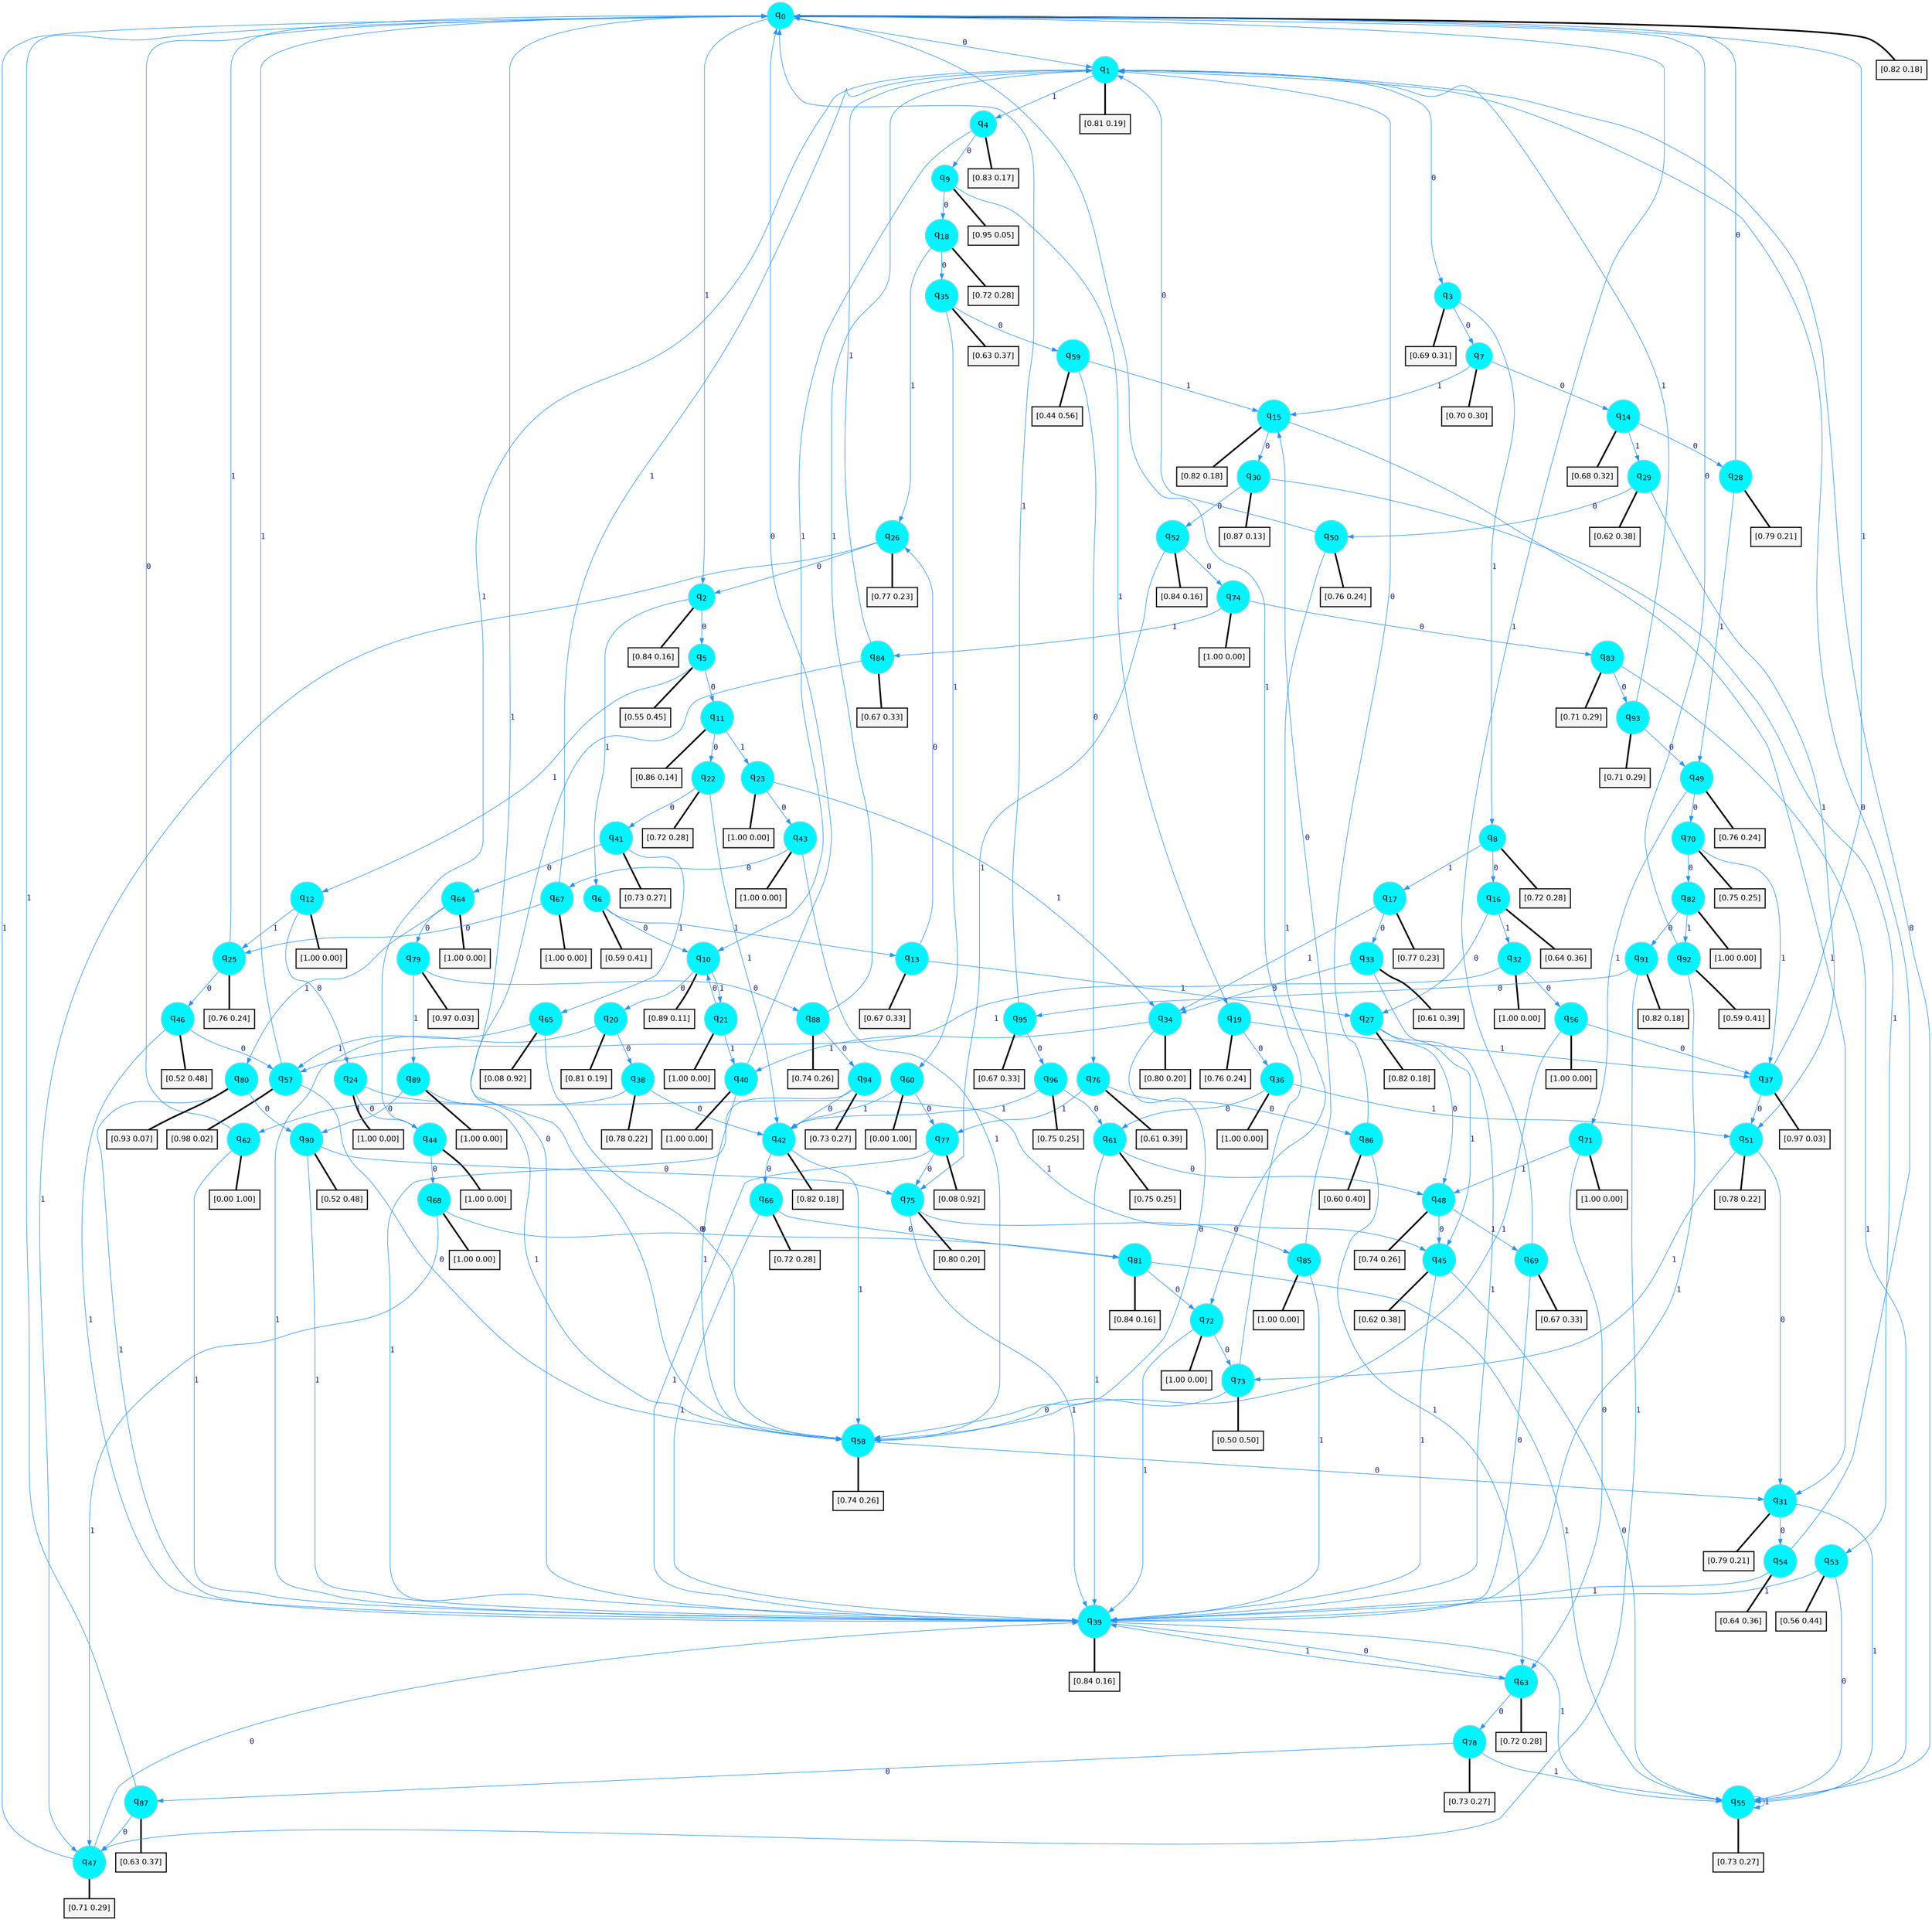 digraph G {
graph [
bgcolor=transparent, dpi=300, rankdir=TD, size="40,25"];
node [
color=gray, fillcolor=turquoise1, fontcolor=black, fontname=Helvetica, fontsize=16, fontweight=bold, shape=circle, style=filled];
edge [
arrowsize=1, color=dodgerblue1, fontcolor=midnightblue, fontname=courier, fontweight=bold, penwidth=1, style=solid, weight=20];
0[label=<q<SUB>0</SUB>>];
1[label=<q<SUB>1</SUB>>];
2[label=<q<SUB>2</SUB>>];
3[label=<q<SUB>3</SUB>>];
4[label=<q<SUB>4</SUB>>];
5[label=<q<SUB>5</SUB>>];
6[label=<q<SUB>6</SUB>>];
7[label=<q<SUB>7</SUB>>];
8[label=<q<SUB>8</SUB>>];
9[label=<q<SUB>9</SUB>>];
10[label=<q<SUB>10</SUB>>];
11[label=<q<SUB>11</SUB>>];
12[label=<q<SUB>12</SUB>>];
13[label=<q<SUB>13</SUB>>];
14[label=<q<SUB>14</SUB>>];
15[label=<q<SUB>15</SUB>>];
16[label=<q<SUB>16</SUB>>];
17[label=<q<SUB>17</SUB>>];
18[label=<q<SUB>18</SUB>>];
19[label=<q<SUB>19</SUB>>];
20[label=<q<SUB>20</SUB>>];
21[label=<q<SUB>21</SUB>>];
22[label=<q<SUB>22</SUB>>];
23[label=<q<SUB>23</SUB>>];
24[label=<q<SUB>24</SUB>>];
25[label=<q<SUB>25</SUB>>];
26[label=<q<SUB>26</SUB>>];
27[label=<q<SUB>27</SUB>>];
28[label=<q<SUB>28</SUB>>];
29[label=<q<SUB>29</SUB>>];
30[label=<q<SUB>30</SUB>>];
31[label=<q<SUB>31</SUB>>];
32[label=<q<SUB>32</SUB>>];
33[label=<q<SUB>33</SUB>>];
34[label=<q<SUB>34</SUB>>];
35[label=<q<SUB>35</SUB>>];
36[label=<q<SUB>36</SUB>>];
37[label=<q<SUB>37</SUB>>];
38[label=<q<SUB>38</SUB>>];
39[label=<q<SUB>39</SUB>>];
40[label=<q<SUB>40</SUB>>];
41[label=<q<SUB>41</SUB>>];
42[label=<q<SUB>42</SUB>>];
43[label=<q<SUB>43</SUB>>];
44[label=<q<SUB>44</SUB>>];
45[label=<q<SUB>45</SUB>>];
46[label=<q<SUB>46</SUB>>];
47[label=<q<SUB>47</SUB>>];
48[label=<q<SUB>48</SUB>>];
49[label=<q<SUB>49</SUB>>];
50[label=<q<SUB>50</SUB>>];
51[label=<q<SUB>51</SUB>>];
52[label=<q<SUB>52</SUB>>];
53[label=<q<SUB>53</SUB>>];
54[label=<q<SUB>54</SUB>>];
55[label=<q<SUB>55</SUB>>];
56[label=<q<SUB>56</SUB>>];
57[label=<q<SUB>57</SUB>>];
58[label=<q<SUB>58</SUB>>];
59[label=<q<SUB>59</SUB>>];
60[label=<q<SUB>60</SUB>>];
61[label=<q<SUB>61</SUB>>];
62[label=<q<SUB>62</SUB>>];
63[label=<q<SUB>63</SUB>>];
64[label=<q<SUB>64</SUB>>];
65[label=<q<SUB>65</SUB>>];
66[label=<q<SUB>66</SUB>>];
67[label=<q<SUB>67</SUB>>];
68[label=<q<SUB>68</SUB>>];
69[label=<q<SUB>69</SUB>>];
70[label=<q<SUB>70</SUB>>];
71[label=<q<SUB>71</SUB>>];
72[label=<q<SUB>72</SUB>>];
73[label=<q<SUB>73</SUB>>];
74[label=<q<SUB>74</SUB>>];
75[label=<q<SUB>75</SUB>>];
76[label=<q<SUB>76</SUB>>];
77[label=<q<SUB>77</SUB>>];
78[label=<q<SUB>78</SUB>>];
79[label=<q<SUB>79</SUB>>];
80[label=<q<SUB>80</SUB>>];
81[label=<q<SUB>81</SUB>>];
82[label=<q<SUB>82</SUB>>];
83[label=<q<SUB>83</SUB>>];
84[label=<q<SUB>84</SUB>>];
85[label=<q<SUB>85</SUB>>];
86[label=<q<SUB>86</SUB>>];
87[label=<q<SUB>87</SUB>>];
88[label=<q<SUB>88</SUB>>];
89[label=<q<SUB>89</SUB>>];
90[label=<q<SUB>90</SUB>>];
91[label=<q<SUB>91</SUB>>];
92[label=<q<SUB>92</SUB>>];
93[label=<q<SUB>93</SUB>>];
94[label=<q<SUB>94</SUB>>];
95[label=<q<SUB>95</SUB>>];
96[label=<q<SUB>96</SUB>>];
97[label="[0.82 0.18]", shape=box,fontcolor=black, fontname=Helvetica, fontsize=14, penwidth=2, fillcolor=whitesmoke,color=black];
98[label="[0.81 0.19]", shape=box,fontcolor=black, fontname=Helvetica, fontsize=14, penwidth=2, fillcolor=whitesmoke,color=black];
99[label="[0.84 0.16]", shape=box,fontcolor=black, fontname=Helvetica, fontsize=14, penwidth=2, fillcolor=whitesmoke,color=black];
100[label="[0.69 0.31]", shape=box,fontcolor=black, fontname=Helvetica, fontsize=14, penwidth=2, fillcolor=whitesmoke,color=black];
101[label="[0.83 0.17]", shape=box,fontcolor=black, fontname=Helvetica, fontsize=14, penwidth=2, fillcolor=whitesmoke,color=black];
102[label="[0.55 0.45]", shape=box,fontcolor=black, fontname=Helvetica, fontsize=14, penwidth=2, fillcolor=whitesmoke,color=black];
103[label="[0.59 0.41]", shape=box,fontcolor=black, fontname=Helvetica, fontsize=14, penwidth=2, fillcolor=whitesmoke,color=black];
104[label="[0.70 0.30]", shape=box,fontcolor=black, fontname=Helvetica, fontsize=14, penwidth=2, fillcolor=whitesmoke,color=black];
105[label="[0.72 0.28]", shape=box,fontcolor=black, fontname=Helvetica, fontsize=14, penwidth=2, fillcolor=whitesmoke,color=black];
106[label="[0.95 0.05]", shape=box,fontcolor=black, fontname=Helvetica, fontsize=14, penwidth=2, fillcolor=whitesmoke,color=black];
107[label="[0.89 0.11]", shape=box,fontcolor=black, fontname=Helvetica, fontsize=14, penwidth=2, fillcolor=whitesmoke,color=black];
108[label="[0.86 0.14]", shape=box,fontcolor=black, fontname=Helvetica, fontsize=14, penwidth=2, fillcolor=whitesmoke,color=black];
109[label="[1.00 0.00]", shape=box,fontcolor=black, fontname=Helvetica, fontsize=14, penwidth=2, fillcolor=whitesmoke,color=black];
110[label="[0.67 0.33]", shape=box,fontcolor=black, fontname=Helvetica, fontsize=14, penwidth=2, fillcolor=whitesmoke,color=black];
111[label="[0.68 0.32]", shape=box,fontcolor=black, fontname=Helvetica, fontsize=14, penwidth=2, fillcolor=whitesmoke,color=black];
112[label="[0.82 0.18]", shape=box,fontcolor=black, fontname=Helvetica, fontsize=14, penwidth=2, fillcolor=whitesmoke,color=black];
113[label="[0.64 0.36]", shape=box,fontcolor=black, fontname=Helvetica, fontsize=14, penwidth=2, fillcolor=whitesmoke,color=black];
114[label="[0.77 0.23]", shape=box,fontcolor=black, fontname=Helvetica, fontsize=14, penwidth=2, fillcolor=whitesmoke,color=black];
115[label="[0.72 0.28]", shape=box,fontcolor=black, fontname=Helvetica, fontsize=14, penwidth=2, fillcolor=whitesmoke,color=black];
116[label="[0.76 0.24]", shape=box,fontcolor=black, fontname=Helvetica, fontsize=14, penwidth=2, fillcolor=whitesmoke,color=black];
117[label="[0.81 0.19]", shape=box,fontcolor=black, fontname=Helvetica, fontsize=14, penwidth=2, fillcolor=whitesmoke,color=black];
118[label="[1.00 0.00]", shape=box,fontcolor=black, fontname=Helvetica, fontsize=14, penwidth=2, fillcolor=whitesmoke,color=black];
119[label="[0.72 0.28]", shape=box,fontcolor=black, fontname=Helvetica, fontsize=14, penwidth=2, fillcolor=whitesmoke,color=black];
120[label="[1.00 0.00]", shape=box,fontcolor=black, fontname=Helvetica, fontsize=14, penwidth=2, fillcolor=whitesmoke,color=black];
121[label="[1.00 0.00]", shape=box,fontcolor=black, fontname=Helvetica, fontsize=14, penwidth=2, fillcolor=whitesmoke,color=black];
122[label="[0.76 0.24]", shape=box,fontcolor=black, fontname=Helvetica, fontsize=14, penwidth=2, fillcolor=whitesmoke,color=black];
123[label="[0.77 0.23]", shape=box,fontcolor=black, fontname=Helvetica, fontsize=14, penwidth=2, fillcolor=whitesmoke,color=black];
124[label="[0.82 0.18]", shape=box,fontcolor=black, fontname=Helvetica, fontsize=14, penwidth=2, fillcolor=whitesmoke,color=black];
125[label="[0.79 0.21]", shape=box,fontcolor=black, fontname=Helvetica, fontsize=14, penwidth=2, fillcolor=whitesmoke,color=black];
126[label="[0.62 0.38]", shape=box,fontcolor=black, fontname=Helvetica, fontsize=14, penwidth=2, fillcolor=whitesmoke,color=black];
127[label="[0.87 0.13]", shape=box,fontcolor=black, fontname=Helvetica, fontsize=14, penwidth=2, fillcolor=whitesmoke,color=black];
128[label="[0.79 0.21]", shape=box,fontcolor=black, fontname=Helvetica, fontsize=14, penwidth=2, fillcolor=whitesmoke,color=black];
129[label="[1.00 0.00]", shape=box,fontcolor=black, fontname=Helvetica, fontsize=14, penwidth=2, fillcolor=whitesmoke,color=black];
130[label="[0.61 0.39]", shape=box,fontcolor=black, fontname=Helvetica, fontsize=14, penwidth=2, fillcolor=whitesmoke,color=black];
131[label="[0.80 0.20]", shape=box,fontcolor=black, fontname=Helvetica, fontsize=14, penwidth=2, fillcolor=whitesmoke,color=black];
132[label="[0.63 0.37]", shape=box,fontcolor=black, fontname=Helvetica, fontsize=14, penwidth=2, fillcolor=whitesmoke,color=black];
133[label="[1.00 0.00]", shape=box,fontcolor=black, fontname=Helvetica, fontsize=14, penwidth=2, fillcolor=whitesmoke,color=black];
134[label="[0.97 0.03]", shape=box,fontcolor=black, fontname=Helvetica, fontsize=14, penwidth=2, fillcolor=whitesmoke,color=black];
135[label="[0.78 0.22]", shape=box,fontcolor=black, fontname=Helvetica, fontsize=14, penwidth=2, fillcolor=whitesmoke,color=black];
136[label="[0.84 0.16]", shape=box,fontcolor=black, fontname=Helvetica, fontsize=14, penwidth=2, fillcolor=whitesmoke,color=black];
137[label="[1.00 0.00]", shape=box,fontcolor=black, fontname=Helvetica, fontsize=14, penwidth=2, fillcolor=whitesmoke,color=black];
138[label="[0.73 0.27]", shape=box,fontcolor=black, fontname=Helvetica, fontsize=14, penwidth=2, fillcolor=whitesmoke,color=black];
139[label="[0.82 0.18]", shape=box,fontcolor=black, fontname=Helvetica, fontsize=14, penwidth=2, fillcolor=whitesmoke,color=black];
140[label="[1.00 0.00]", shape=box,fontcolor=black, fontname=Helvetica, fontsize=14, penwidth=2, fillcolor=whitesmoke,color=black];
141[label="[1.00 0.00]", shape=box,fontcolor=black, fontname=Helvetica, fontsize=14, penwidth=2, fillcolor=whitesmoke,color=black];
142[label="[0.62 0.38]", shape=box,fontcolor=black, fontname=Helvetica, fontsize=14, penwidth=2, fillcolor=whitesmoke,color=black];
143[label="[0.52 0.48]", shape=box,fontcolor=black, fontname=Helvetica, fontsize=14, penwidth=2, fillcolor=whitesmoke,color=black];
144[label="[0.71 0.29]", shape=box,fontcolor=black, fontname=Helvetica, fontsize=14, penwidth=2, fillcolor=whitesmoke,color=black];
145[label="[0.74 0.26]", shape=box,fontcolor=black, fontname=Helvetica, fontsize=14, penwidth=2, fillcolor=whitesmoke,color=black];
146[label="[0.76 0.24]", shape=box,fontcolor=black, fontname=Helvetica, fontsize=14, penwidth=2, fillcolor=whitesmoke,color=black];
147[label="[0.76 0.24]", shape=box,fontcolor=black, fontname=Helvetica, fontsize=14, penwidth=2, fillcolor=whitesmoke,color=black];
148[label="[0.78 0.22]", shape=box,fontcolor=black, fontname=Helvetica, fontsize=14, penwidth=2, fillcolor=whitesmoke,color=black];
149[label="[0.84 0.16]", shape=box,fontcolor=black, fontname=Helvetica, fontsize=14, penwidth=2, fillcolor=whitesmoke,color=black];
150[label="[0.56 0.44]", shape=box,fontcolor=black, fontname=Helvetica, fontsize=14, penwidth=2, fillcolor=whitesmoke,color=black];
151[label="[0.64 0.36]", shape=box,fontcolor=black, fontname=Helvetica, fontsize=14, penwidth=2, fillcolor=whitesmoke,color=black];
152[label="[0.73 0.27]", shape=box,fontcolor=black, fontname=Helvetica, fontsize=14, penwidth=2, fillcolor=whitesmoke,color=black];
153[label="[1.00 0.00]", shape=box,fontcolor=black, fontname=Helvetica, fontsize=14, penwidth=2, fillcolor=whitesmoke,color=black];
154[label="[0.98 0.02]", shape=box,fontcolor=black, fontname=Helvetica, fontsize=14, penwidth=2, fillcolor=whitesmoke,color=black];
155[label="[0.74 0.26]", shape=box,fontcolor=black, fontname=Helvetica, fontsize=14, penwidth=2, fillcolor=whitesmoke,color=black];
156[label="[0.44 0.56]", shape=box,fontcolor=black, fontname=Helvetica, fontsize=14, penwidth=2, fillcolor=whitesmoke,color=black];
157[label="[0.00 1.00]", shape=box,fontcolor=black, fontname=Helvetica, fontsize=14, penwidth=2, fillcolor=whitesmoke,color=black];
158[label="[0.75 0.25]", shape=box,fontcolor=black, fontname=Helvetica, fontsize=14, penwidth=2, fillcolor=whitesmoke,color=black];
159[label="[0.00 1.00]", shape=box,fontcolor=black, fontname=Helvetica, fontsize=14, penwidth=2, fillcolor=whitesmoke,color=black];
160[label="[0.72 0.28]", shape=box,fontcolor=black, fontname=Helvetica, fontsize=14, penwidth=2, fillcolor=whitesmoke,color=black];
161[label="[1.00 0.00]", shape=box,fontcolor=black, fontname=Helvetica, fontsize=14, penwidth=2, fillcolor=whitesmoke,color=black];
162[label="[0.08 0.92]", shape=box,fontcolor=black, fontname=Helvetica, fontsize=14, penwidth=2, fillcolor=whitesmoke,color=black];
163[label="[0.72 0.28]", shape=box,fontcolor=black, fontname=Helvetica, fontsize=14, penwidth=2, fillcolor=whitesmoke,color=black];
164[label="[1.00 0.00]", shape=box,fontcolor=black, fontname=Helvetica, fontsize=14, penwidth=2, fillcolor=whitesmoke,color=black];
165[label="[1.00 0.00]", shape=box,fontcolor=black, fontname=Helvetica, fontsize=14, penwidth=2, fillcolor=whitesmoke,color=black];
166[label="[0.67 0.33]", shape=box,fontcolor=black, fontname=Helvetica, fontsize=14, penwidth=2, fillcolor=whitesmoke,color=black];
167[label="[0.75 0.25]", shape=box,fontcolor=black, fontname=Helvetica, fontsize=14, penwidth=2, fillcolor=whitesmoke,color=black];
168[label="[1.00 0.00]", shape=box,fontcolor=black, fontname=Helvetica, fontsize=14, penwidth=2, fillcolor=whitesmoke,color=black];
169[label="[1.00 0.00]", shape=box,fontcolor=black, fontname=Helvetica, fontsize=14, penwidth=2, fillcolor=whitesmoke,color=black];
170[label="[0.50 0.50]", shape=box,fontcolor=black, fontname=Helvetica, fontsize=14, penwidth=2, fillcolor=whitesmoke,color=black];
171[label="[1.00 0.00]", shape=box,fontcolor=black, fontname=Helvetica, fontsize=14, penwidth=2, fillcolor=whitesmoke,color=black];
172[label="[0.80 0.20]", shape=box,fontcolor=black, fontname=Helvetica, fontsize=14, penwidth=2, fillcolor=whitesmoke,color=black];
173[label="[0.61 0.39]", shape=box,fontcolor=black, fontname=Helvetica, fontsize=14, penwidth=2, fillcolor=whitesmoke,color=black];
174[label="[0.08 0.92]", shape=box,fontcolor=black, fontname=Helvetica, fontsize=14, penwidth=2, fillcolor=whitesmoke,color=black];
175[label="[0.73 0.27]", shape=box,fontcolor=black, fontname=Helvetica, fontsize=14, penwidth=2, fillcolor=whitesmoke,color=black];
176[label="[0.97 0.03]", shape=box,fontcolor=black, fontname=Helvetica, fontsize=14, penwidth=2, fillcolor=whitesmoke,color=black];
177[label="[0.93 0.07]", shape=box,fontcolor=black, fontname=Helvetica, fontsize=14, penwidth=2, fillcolor=whitesmoke,color=black];
178[label="[0.84 0.16]", shape=box,fontcolor=black, fontname=Helvetica, fontsize=14, penwidth=2, fillcolor=whitesmoke,color=black];
179[label="[1.00 0.00]", shape=box,fontcolor=black, fontname=Helvetica, fontsize=14, penwidth=2, fillcolor=whitesmoke,color=black];
180[label="[0.71 0.29]", shape=box,fontcolor=black, fontname=Helvetica, fontsize=14, penwidth=2, fillcolor=whitesmoke,color=black];
181[label="[0.67 0.33]", shape=box,fontcolor=black, fontname=Helvetica, fontsize=14, penwidth=2, fillcolor=whitesmoke,color=black];
182[label="[1.00 0.00]", shape=box,fontcolor=black, fontname=Helvetica, fontsize=14, penwidth=2, fillcolor=whitesmoke,color=black];
183[label="[0.60 0.40]", shape=box,fontcolor=black, fontname=Helvetica, fontsize=14, penwidth=2, fillcolor=whitesmoke,color=black];
184[label="[0.63 0.37]", shape=box,fontcolor=black, fontname=Helvetica, fontsize=14, penwidth=2, fillcolor=whitesmoke,color=black];
185[label="[0.74 0.26]", shape=box,fontcolor=black, fontname=Helvetica, fontsize=14, penwidth=2, fillcolor=whitesmoke,color=black];
186[label="[1.00 0.00]", shape=box,fontcolor=black, fontname=Helvetica, fontsize=14, penwidth=2, fillcolor=whitesmoke,color=black];
187[label="[0.52 0.48]", shape=box,fontcolor=black, fontname=Helvetica, fontsize=14, penwidth=2, fillcolor=whitesmoke,color=black];
188[label="[0.82 0.18]", shape=box,fontcolor=black, fontname=Helvetica, fontsize=14, penwidth=2, fillcolor=whitesmoke,color=black];
189[label="[0.59 0.41]", shape=box,fontcolor=black, fontname=Helvetica, fontsize=14, penwidth=2, fillcolor=whitesmoke,color=black];
190[label="[0.71 0.29]", shape=box,fontcolor=black, fontname=Helvetica, fontsize=14, penwidth=2, fillcolor=whitesmoke,color=black];
191[label="[0.73 0.27]", shape=box,fontcolor=black, fontname=Helvetica, fontsize=14, penwidth=2, fillcolor=whitesmoke,color=black];
192[label="[0.67 0.33]", shape=box,fontcolor=black, fontname=Helvetica, fontsize=14, penwidth=2, fillcolor=whitesmoke,color=black];
193[label="[0.75 0.25]", shape=box,fontcolor=black, fontname=Helvetica, fontsize=14, penwidth=2, fillcolor=whitesmoke,color=black];
0->1 [label=0];
0->2 [label=1];
0->97 [arrowhead=none, penwidth=3,color=black];
1->3 [label=0];
1->4 [label=1];
1->98 [arrowhead=none, penwidth=3,color=black];
2->5 [label=0];
2->6 [label=1];
2->99 [arrowhead=none, penwidth=3,color=black];
3->7 [label=0];
3->8 [label=1];
3->100 [arrowhead=none, penwidth=3,color=black];
4->9 [label=0];
4->10 [label=1];
4->101 [arrowhead=none, penwidth=3,color=black];
5->11 [label=0];
5->12 [label=1];
5->102 [arrowhead=none, penwidth=3,color=black];
6->10 [label=0];
6->13 [label=1];
6->103 [arrowhead=none, penwidth=3,color=black];
7->14 [label=0];
7->15 [label=1];
7->104 [arrowhead=none, penwidth=3,color=black];
8->16 [label=0];
8->17 [label=1];
8->105 [arrowhead=none, penwidth=3,color=black];
9->18 [label=0];
9->19 [label=1];
9->106 [arrowhead=none, penwidth=3,color=black];
10->20 [label=0];
10->21 [label=1];
10->107 [arrowhead=none, penwidth=3,color=black];
11->22 [label=0];
11->23 [label=1];
11->108 [arrowhead=none, penwidth=3,color=black];
12->24 [label=0];
12->25 [label=1];
12->109 [arrowhead=none, penwidth=3,color=black];
13->26 [label=0];
13->27 [label=1];
13->110 [arrowhead=none, penwidth=3,color=black];
14->28 [label=0];
14->29 [label=1];
14->111 [arrowhead=none, penwidth=3,color=black];
15->30 [label=0];
15->31 [label=1];
15->112 [arrowhead=none, penwidth=3,color=black];
16->27 [label=0];
16->32 [label=1];
16->113 [arrowhead=none, penwidth=3,color=black];
17->33 [label=0];
17->34 [label=1];
17->114 [arrowhead=none, penwidth=3,color=black];
18->35 [label=0];
18->26 [label=1];
18->115 [arrowhead=none, penwidth=3,color=black];
19->36 [label=0];
19->37 [label=1];
19->116 [arrowhead=none, penwidth=3,color=black];
20->38 [label=0];
20->39 [label=1];
20->117 [arrowhead=none, penwidth=3,color=black];
21->10 [label=0];
21->40 [label=1];
21->118 [arrowhead=none, penwidth=3,color=black];
22->41 [label=0];
22->42 [label=1];
22->119 [arrowhead=none, penwidth=3,color=black];
23->43 [label=0];
23->34 [label=1];
23->120 [arrowhead=none, penwidth=3,color=black];
24->44 [label=0];
24->45 [label=1];
24->121 [arrowhead=none, penwidth=3,color=black];
25->46 [label=0];
25->0 [label=1];
25->122 [arrowhead=none, penwidth=3,color=black];
26->2 [label=0];
26->47 [label=1];
26->123 [arrowhead=none, penwidth=3,color=black];
27->48 [label=0];
27->45 [label=1];
27->124 [arrowhead=none, penwidth=3,color=black];
28->0 [label=0];
28->49 [label=1];
28->125 [arrowhead=none, penwidth=3,color=black];
29->50 [label=0];
29->51 [label=1];
29->126 [arrowhead=none, penwidth=3,color=black];
30->52 [label=0];
30->53 [label=1];
30->127 [arrowhead=none, penwidth=3,color=black];
31->54 [label=0];
31->55 [label=1];
31->128 [arrowhead=none, penwidth=3,color=black];
32->56 [label=0];
32->57 [label=1];
32->129 [arrowhead=none, penwidth=3,color=black];
33->34 [label=0];
33->39 [label=1];
33->130 [arrowhead=none, penwidth=3,color=black];
34->58 [label=0];
34->40 [label=1];
34->131 [arrowhead=none, penwidth=3,color=black];
35->59 [label=0];
35->60 [label=1];
35->132 [arrowhead=none, penwidth=3,color=black];
36->61 [label=0];
36->51 [label=1];
36->133 [arrowhead=none, penwidth=3,color=black];
37->51 [label=0];
37->0 [label=1];
37->134 [arrowhead=none, penwidth=3,color=black];
38->42 [label=0];
38->62 [label=1];
38->135 [arrowhead=none, penwidth=3,color=black];
39->63 [label=0];
39->55 [label=1];
39->136 [arrowhead=none, penwidth=3,color=black];
40->0 [label=0];
40->58 [label=1];
40->137 [arrowhead=none, penwidth=3,color=black];
41->64 [label=0];
41->65 [label=1];
41->138 [arrowhead=none, penwidth=3,color=black];
42->66 [label=0];
42->58 [label=1];
42->139 [arrowhead=none, penwidth=3,color=black];
43->67 [label=0];
43->58 [label=1];
43->140 [arrowhead=none, penwidth=3,color=black];
44->68 [label=0];
44->1 [label=1];
44->141 [arrowhead=none, penwidth=3,color=black];
45->55 [label=0];
45->39 [label=1];
45->142 [arrowhead=none, penwidth=3,color=black];
46->57 [label=0];
46->39 [label=1];
46->143 [arrowhead=none, penwidth=3,color=black];
47->39 [label=0];
47->0 [label=1];
47->144 [arrowhead=none, penwidth=3,color=black];
48->45 [label=0];
48->69 [label=1];
48->145 [arrowhead=none, penwidth=3,color=black];
49->70 [label=0];
49->71 [label=1];
49->146 [arrowhead=none, penwidth=3,color=black];
50->1 [label=0];
50->72 [label=1];
50->147 [arrowhead=none, penwidth=3,color=black];
51->31 [label=0];
51->73 [label=1];
51->148 [arrowhead=none, penwidth=3,color=black];
52->74 [label=0];
52->75 [label=1];
52->149 [arrowhead=none, penwidth=3,color=black];
53->55 [label=0];
53->39 [label=1];
53->150 [arrowhead=none, penwidth=3,color=black];
54->1 [label=0];
54->39 [label=1];
54->151 [arrowhead=none, penwidth=3,color=black];
55->1 [label=0];
55->55 [label=1];
55->152 [arrowhead=none, penwidth=3,color=black];
56->37 [label=0];
56->58 [label=1];
56->153 [arrowhead=none, penwidth=3,color=black];
57->58 [label=0];
57->0 [label=1];
57->154 [arrowhead=none, penwidth=3,color=black];
58->31 [label=0];
58->0 [label=1];
58->155 [arrowhead=none, penwidth=3,color=black];
59->76 [label=0];
59->15 [label=1];
59->156 [arrowhead=none, penwidth=3,color=black];
60->77 [label=0];
60->42 [label=1];
60->157 [arrowhead=none, penwidth=3,color=black];
61->48 [label=0];
61->39 [label=1];
61->158 [arrowhead=none, penwidth=3,color=black];
62->0 [label=0];
62->39 [label=1];
62->159 [arrowhead=none, penwidth=3,color=black];
63->78 [label=0];
63->39 [label=1];
63->160 [arrowhead=none, penwidth=3,color=black];
64->79 [label=0];
64->80 [label=1];
64->161 [arrowhead=none, penwidth=3,color=black];
65->58 [label=0];
65->57 [label=1];
65->162 [arrowhead=none, penwidth=3,color=black];
66->81 [label=0];
66->39 [label=1];
66->163 [arrowhead=none, penwidth=3,color=black];
67->25 [label=0];
67->1 [label=1];
67->164 [arrowhead=none, penwidth=3,color=black];
68->81 [label=0];
68->47 [label=1];
68->165 [arrowhead=none, penwidth=3,color=black];
69->39 [label=0];
69->0 [label=1];
69->166 [arrowhead=none, penwidth=3,color=black];
70->82 [label=0];
70->37 [label=1];
70->167 [arrowhead=none, penwidth=3,color=black];
71->63 [label=0];
71->48 [label=1];
71->168 [arrowhead=none, penwidth=3,color=black];
72->73 [label=0];
72->39 [label=1];
72->169 [arrowhead=none, penwidth=3,color=black];
73->58 [label=0];
73->0 [label=1];
73->170 [arrowhead=none, penwidth=3,color=black];
74->83 [label=0];
74->84 [label=1];
74->171 [arrowhead=none, penwidth=3,color=black];
75->85 [label=0];
75->39 [label=1];
75->172 [arrowhead=none, penwidth=3,color=black];
76->86 [label=0];
76->77 [label=1];
76->173 [arrowhead=none, penwidth=3,color=black];
77->75 [label=0];
77->39 [label=1];
77->174 [arrowhead=none, penwidth=3,color=black];
78->87 [label=0];
78->55 [label=1];
78->175 [arrowhead=none, penwidth=3,color=black];
79->88 [label=0];
79->89 [label=1];
79->176 [arrowhead=none, penwidth=3,color=black];
80->90 [label=0];
80->39 [label=1];
80->177 [arrowhead=none, penwidth=3,color=black];
81->72 [label=0];
81->55 [label=1];
81->178 [arrowhead=none, penwidth=3,color=black];
82->91 [label=0];
82->92 [label=1];
82->179 [arrowhead=none, penwidth=3,color=black];
83->93 [label=0];
83->55 [label=1];
83->180 [arrowhead=none, penwidth=3,color=black];
84->39 [label=0];
84->1 [label=1];
84->181 [arrowhead=none, penwidth=3,color=black];
85->15 [label=0];
85->39 [label=1];
85->182 [arrowhead=none, penwidth=3,color=black];
86->1 [label=0];
86->63 [label=1];
86->183 [arrowhead=none, penwidth=3,color=black];
87->47 [label=0];
87->0 [label=1];
87->184 [arrowhead=none, penwidth=3,color=black];
88->94 [label=0];
88->1 [label=1];
88->185 [arrowhead=none, penwidth=3,color=black];
89->90 [label=0];
89->58 [label=1];
89->186 [arrowhead=none, penwidth=3,color=black];
90->75 [label=0];
90->39 [label=1];
90->187 [arrowhead=none, penwidth=3,color=black];
91->95 [label=0];
91->47 [label=1];
91->188 [arrowhead=none, penwidth=3,color=black];
92->0 [label=0];
92->39 [label=1];
92->189 [arrowhead=none, penwidth=3,color=black];
93->49 [label=0];
93->1 [label=1];
93->190 [arrowhead=none, penwidth=3,color=black];
94->42 [label=0];
94->39 [label=1];
94->191 [arrowhead=none, penwidth=3,color=black];
95->96 [label=0];
95->0 [label=1];
95->192 [arrowhead=none, penwidth=3,color=black];
96->61 [label=0];
96->42 [label=1];
96->193 [arrowhead=none, penwidth=3,color=black];
}

